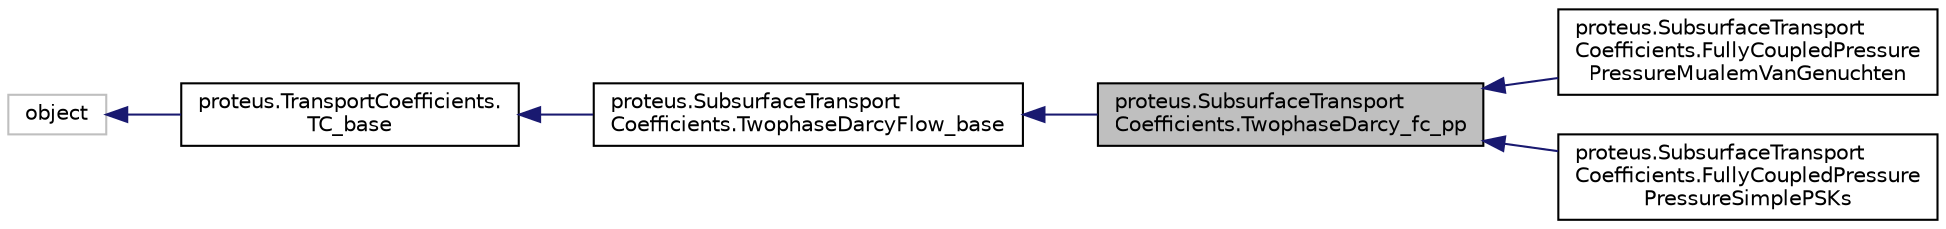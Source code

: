 digraph "proteus.SubsurfaceTransportCoefficients.TwophaseDarcy_fc_pp"
{
 // LATEX_PDF_SIZE
  edge [fontname="Helvetica",fontsize="10",labelfontname="Helvetica",labelfontsize="10"];
  node [fontname="Helvetica",fontsize="10",shape=record];
  rankdir="LR";
  Node1 [label="proteus.SubsurfaceTransport\lCoefficients.TwophaseDarcy_fc_pp",height=0.2,width=0.4,color="black", fillcolor="grey75", style="filled", fontcolor="black",tooltip=" "];
  Node2 -> Node1 [dir="back",color="midnightblue",fontsize="10",style="solid",fontname="Helvetica"];
  Node2 [label="proteus.SubsurfaceTransport\lCoefficients.TwophaseDarcyFlow_base",height=0.2,width=0.4,color="black", fillcolor="white", style="filled",URL="$classproteus_1_1SubsurfaceTransportCoefficients_1_1TwophaseDarcyFlow__base.html",tooltip=" "];
  Node3 -> Node2 [dir="back",color="midnightblue",fontsize="10",style="solid",fontname="Helvetica"];
  Node3 [label="proteus.TransportCoefficients.\lTC_base",height=0.2,width=0.4,color="black", fillcolor="white", style="filled",URL="$classproteus_1_1TransportCoefficients_1_1TC__base.html",tooltip="Base class for transport coefficients classes."];
  Node4 -> Node3 [dir="back",color="midnightblue",fontsize="10",style="solid",fontname="Helvetica"];
  Node4 [label="object",height=0.2,width=0.4,color="grey75", fillcolor="white", style="filled",tooltip=" "];
  Node1 -> Node5 [dir="back",color="midnightblue",fontsize="10",style="solid",fontname="Helvetica"];
  Node5 [label="proteus.SubsurfaceTransport\lCoefficients.FullyCoupledPressure\lPressureMualemVanGenuchten",height=0.2,width=0.4,color="black", fillcolor="white", style="filled",URL="$classproteus_1_1SubsurfaceTransportCoefficients_1_1FullyCoupledPressurePressureMualemVanGenuchten.html",tooltip=" "];
  Node1 -> Node6 [dir="back",color="midnightblue",fontsize="10",style="solid",fontname="Helvetica"];
  Node6 [label="proteus.SubsurfaceTransport\lCoefficients.FullyCoupledPressure\lPressureSimplePSKs",height=0.2,width=0.4,color="black", fillcolor="white", style="filled",URL="$classproteus_1_1SubsurfaceTransportCoefficients_1_1FullyCoupledPressurePressureSimplePSKs.html",tooltip=" "];
}
